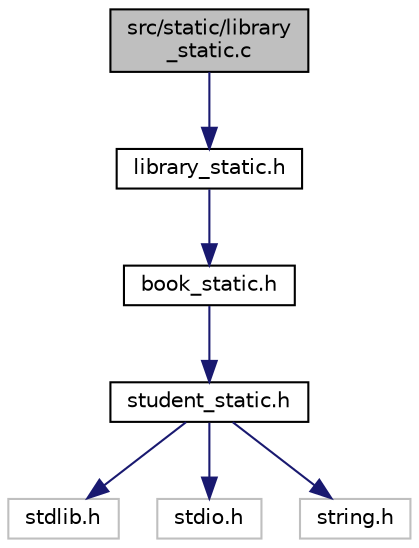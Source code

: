 digraph "src/static/library_static.c"
{
  edge [fontname="Helvetica",fontsize="10",labelfontname="Helvetica",labelfontsize="10"];
  node [fontname="Helvetica",fontsize="10",shape=record];
  Node1 [label="src/static/library\l_static.c",height=0.2,width=0.4,color="black", fillcolor="grey75", style="filled", fontcolor="black"];
  Node1 -> Node2 [color="midnightblue",fontsize="10",style="solid",fontname="Helvetica"];
  Node2 [label="library_static.h",height=0.2,width=0.4,color="black", fillcolor="white", style="filled",URL="$library__static_8h.html",tooltip="Header file for library_static.c. "];
  Node2 -> Node3 [color="midnightblue",fontsize="10",style="solid",fontname="Helvetica"];
  Node3 [label="book_static.h",height=0.2,width=0.4,color="black", fillcolor="white", style="filled",URL="$book__static_8h.html"];
  Node3 -> Node4 [color="midnightblue",fontsize="10",style="solid",fontname="Helvetica"];
  Node4 [label="student_static.h",height=0.2,width=0.4,color="black", fillcolor="white", style="filled",URL="$student__static_8h.html"];
  Node4 -> Node5 [color="midnightblue",fontsize="10",style="solid",fontname="Helvetica"];
  Node5 [label="stdlib.h",height=0.2,width=0.4,color="grey75", fillcolor="white", style="filled"];
  Node4 -> Node6 [color="midnightblue",fontsize="10",style="solid",fontname="Helvetica"];
  Node6 [label="stdio.h",height=0.2,width=0.4,color="grey75", fillcolor="white", style="filled"];
  Node4 -> Node7 [color="midnightblue",fontsize="10",style="solid",fontname="Helvetica"];
  Node7 [label="string.h",height=0.2,width=0.4,color="grey75", fillcolor="white", style="filled"];
}
